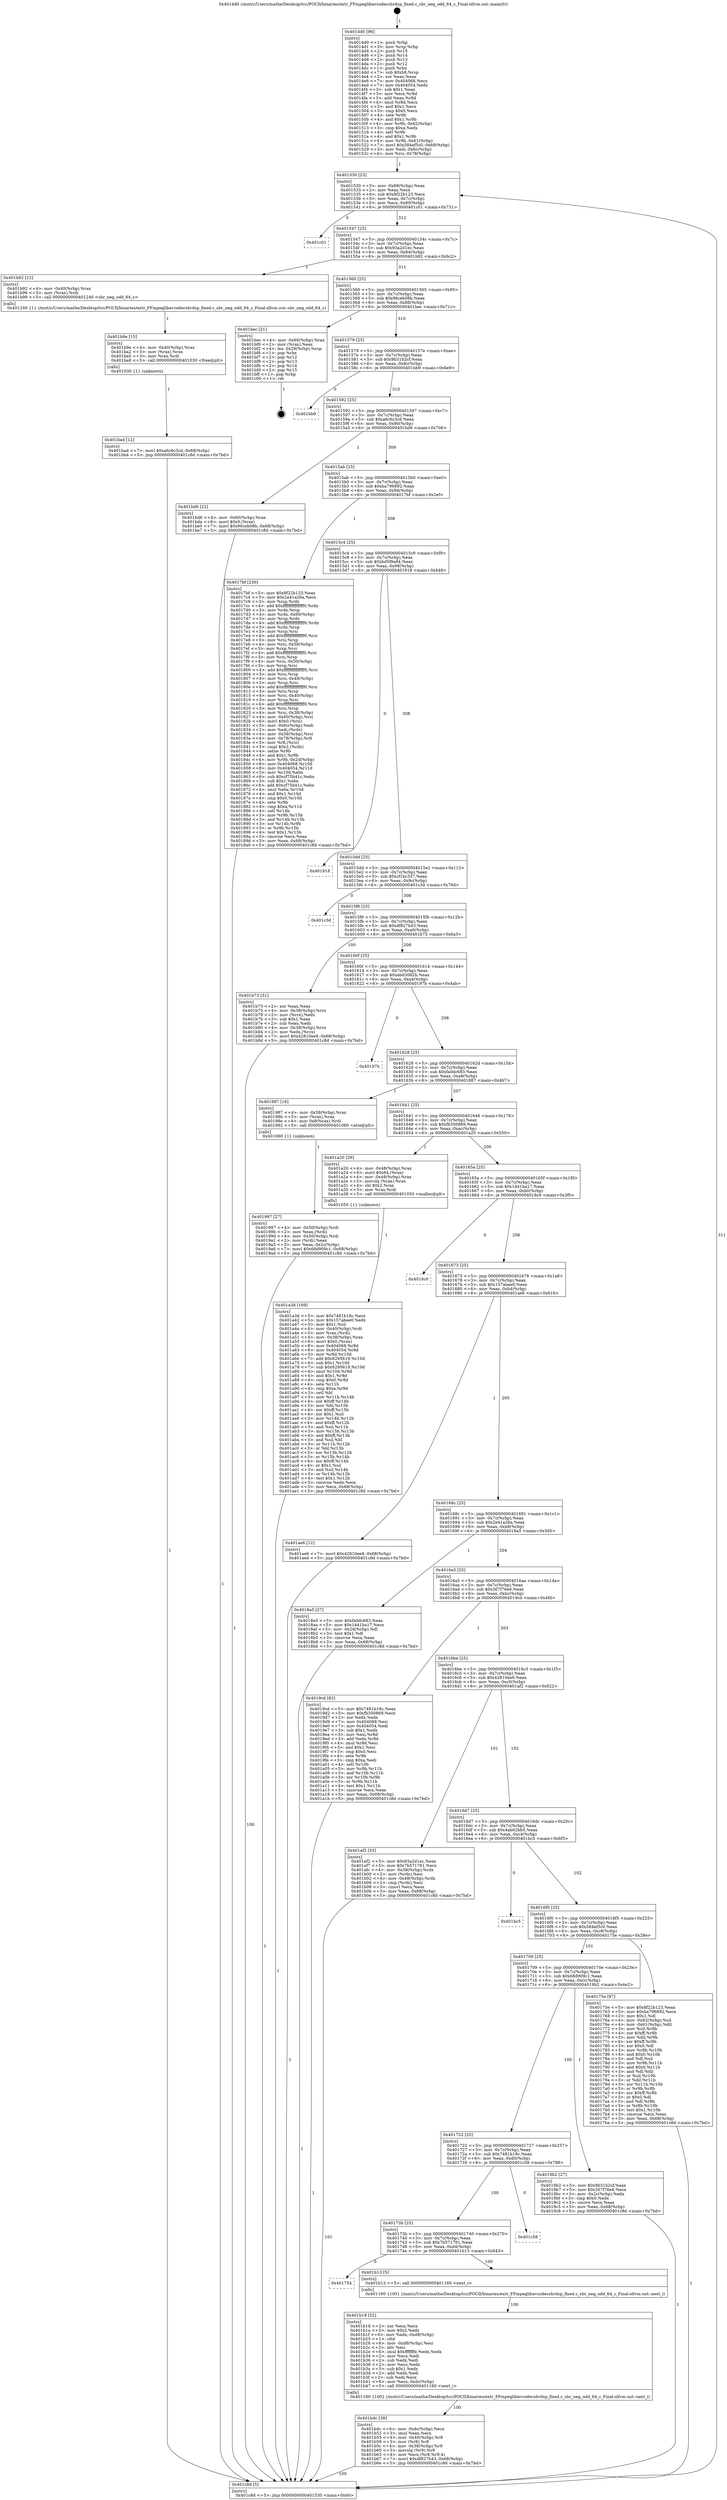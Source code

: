 digraph "0x4014d0" {
  label = "0x4014d0 (/mnt/c/Users/mathe/Desktop/tcc/POCII/binaries/extr_FFmpeglibavcodecsbrdsp_fixed.c_sbr_neg_odd_64_c_Final-ollvm.out::main(0))"
  labelloc = "t"
  node[shape=record]

  Entry [label="",width=0.3,height=0.3,shape=circle,fillcolor=black,style=filled]
  "0x401530" [label="{
     0x401530 [23]\l
     | [instrs]\l
     &nbsp;&nbsp;0x401530 \<+3\>: mov -0x68(%rbp),%eax\l
     &nbsp;&nbsp;0x401533 \<+2\>: mov %eax,%ecx\l
     &nbsp;&nbsp;0x401535 \<+6\>: sub $0x8f22b123,%ecx\l
     &nbsp;&nbsp;0x40153b \<+3\>: mov %eax,-0x7c(%rbp)\l
     &nbsp;&nbsp;0x40153e \<+3\>: mov %ecx,-0x80(%rbp)\l
     &nbsp;&nbsp;0x401541 \<+6\>: je 0000000000401c01 \<main+0x731\>\l
  }"]
  "0x401c01" [label="{
     0x401c01\l
  }", style=dashed]
  "0x401547" [label="{
     0x401547 [25]\l
     | [instrs]\l
     &nbsp;&nbsp;0x401547 \<+5\>: jmp 000000000040154c \<main+0x7c\>\l
     &nbsp;&nbsp;0x40154c \<+3\>: mov -0x7c(%rbp),%eax\l
     &nbsp;&nbsp;0x40154f \<+5\>: sub $0x93a2d1ec,%eax\l
     &nbsp;&nbsp;0x401554 \<+6\>: mov %eax,-0x84(%rbp)\l
     &nbsp;&nbsp;0x40155a \<+6\>: je 0000000000401b92 \<main+0x6c2\>\l
  }"]
  Exit [label="",width=0.3,height=0.3,shape=circle,fillcolor=black,style=filled,peripheries=2]
  "0x401b92" [label="{
     0x401b92 [12]\l
     | [instrs]\l
     &nbsp;&nbsp;0x401b92 \<+4\>: mov -0x40(%rbp),%rax\l
     &nbsp;&nbsp;0x401b96 \<+3\>: mov (%rax),%rdi\l
     &nbsp;&nbsp;0x401b99 \<+5\>: call 0000000000401240 \<sbr_neg_odd_64_c\>\l
     | [calls]\l
     &nbsp;&nbsp;0x401240 \{1\} (/mnt/c/Users/mathe/Desktop/tcc/POCII/binaries/extr_FFmpeglibavcodecsbrdsp_fixed.c_sbr_neg_odd_64_c_Final-ollvm.out::sbr_neg_odd_64_c)\l
  }"]
  "0x401560" [label="{
     0x401560 [25]\l
     | [instrs]\l
     &nbsp;&nbsp;0x401560 \<+5\>: jmp 0000000000401565 \<main+0x95\>\l
     &nbsp;&nbsp;0x401565 \<+3\>: mov -0x7c(%rbp),%eax\l
     &nbsp;&nbsp;0x401568 \<+5\>: sub $0x96ceb08b,%eax\l
     &nbsp;&nbsp;0x40156d \<+6\>: mov %eax,-0x88(%rbp)\l
     &nbsp;&nbsp;0x401573 \<+6\>: je 0000000000401bec \<main+0x71c\>\l
  }"]
  "0x401bad" [label="{
     0x401bad [12]\l
     | [instrs]\l
     &nbsp;&nbsp;0x401bad \<+7\>: movl $0xa6c6c3cd,-0x68(%rbp)\l
     &nbsp;&nbsp;0x401bb4 \<+5\>: jmp 0000000000401c8d \<main+0x7bd\>\l
  }"]
  "0x401bec" [label="{
     0x401bec [21]\l
     | [instrs]\l
     &nbsp;&nbsp;0x401bec \<+4\>: mov -0x60(%rbp),%rax\l
     &nbsp;&nbsp;0x401bf0 \<+2\>: mov (%rax),%eax\l
     &nbsp;&nbsp;0x401bf2 \<+4\>: lea -0x28(%rbp),%rsp\l
     &nbsp;&nbsp;0x401bf6 \<+1\>: pop %rbx\l
     &nbsp;&nbsp;0x401bf7 \<+2\>: pop %r12\l
     &nbsp;&nbsp;0x401bf9 \<+2\>: pop %r13\l
     &nbsp;&nbsp;0x401bfb \<+2\>: pop %r14\l
     &nbsp;&nbsp;0x401bfd \<+2\>: pop %r15\l
     &nbsp;&nbsp;0x401bff \<+1\>: pop %rbp\l
     &nbsp;&nbsp;0x401c00 \<+1\>: ret\l
  }"]
  "0x401579" [label="{
     0x401579 [25]\l
     | [instrs]\l
     &nbsp;&nbsp;0x401579 \<+5\>: jmp 000000000040157e \<main+0xae\>\l
     &nbsp;&nbsp;0x40157e \<+3\>: mov -0x7c(%rbp),%eax\l
     &nbsp;&nbsp;0x401581 \<+5\>: sub $0x9b31b2cf,%eax\l
     &nbsp;&nbsp;0x401586 \<+6\>: mov %eax,-0x8c(%rbp)\l
     &nbsp;&nbsp;0x40158c \<+6\>: je 0000000000401bb9 \<main+0x6e9\>\l
  }"]
  "0x401b9e" [label="{
     0x401b9e [15]\l
     | [instrs]\l
     &nbsp;&nbsp;0x401b9e \<+4\>: mov -0x40(%rbp),%rax\l
     &nbsp;&nbsp;0x401ba2 \<+3\>: mov (%rax),%rax\l
     &nbsp;&nbsp;0x401ba5 \<+3\>: mov %rax,%rdi\l
     &nbsp;&nbsp;0x401ba8 \<+5\>: call 0000000000401030 \<free@plt\>\l
     | [calls]\l
     &nbsp;&nbsp;0x401030 \{1\} (unknown)\l
  }"]
  "0x401bb9" [label="{
     0x401bb9\l
  }", style=dashed]
  "0x401592" [label="{
     0x401592 [25]\l
     | [instrs]\l
     &nbsp;&nbsp;0x401592 \<+5\>: jmp 0000000000401597 \<main+0xc7\>\l
     &nbsp;&nbsp;0x401597 \<+3\>: mov -0x7c(%rbp),%eax\l
     &nbsp;&nbsp;0x40159a \<+5\>: sub $0xa6c6c3cd,%eax\l
     &nbsp;&nbsp;0x40159f \<+6\>: mov %eax,-0x90(%rbp)\l
     &nbsp;&nbsp;0x4015a5 \<+6\>: je 0000000000401bd6 \<main+0x706\>\l
  }"]
  "0x401b4c" [label="{
     0x401b4c [39]\l
     | [instrs]\l
     &nbsp;&nbsp;0x401b4c \<+6\>: mov -0xdc(%rbp),%ecx\l
     &nbsp;&nbsp;0x401b52 \<+3\>: imul %eax,%ecx\l
     &nbsp;&nbsp;0x401b55 \<+4\>: mov -0x40(%rbp),%r8\l
     &nbsp;&nbsp;0x401b59 \<+3\>: mov (%r8),%r8\l
     &nbsp;&nbsp;0x401b5c \<+4\>: mov -0x38(%rbp),%r9\l
     &nbsp;&nbsp;0x401b60 \<+3\>: movslq (%r9),%r9\l
     &nbsp;&nbsp;0x401b63 \<+4\>: mov %ecx,(%r8,%r9,4)\l
     &nbsp;&nbsp;0x401b67 \<+7\>: movl $0xdf827b43,-0x68(%rbp)\l
     &nbsp;&nbsp;0x401b6e \<+5\>: jmp 0000000000401c8d \<main+0x7bd\>\l
  }"]
  "0x401bd6" [label="{
     0x401bd6 [22]\l
     | [instrs]\l
     &nbsp;&nbsp;0x401bd6 \<+4\>: mov -0x60(%rbp),%rax\l
     &nbsp;&nbsp;0x401bda \<+6\>: movl $0x0,(%rax)\l
     &nbsp;&nbsp;0x401be0 \<+7\>: movl $0x96ceb08b,-0x68(%rbp)\l
     &nbsp;&nbsp;0x401be7 \<+5\>: jmp 0000000000401c8d \<main+0x7bd\>\l
  }"]
  "0x4015ab" [label="{
     0x4015ab [25]\l
     | [instrs]\l
     &nbsp;&nbsp;0x4015ab \<+5\>: jmp 00000000004015b0 \<main+0xe0\>\l
     &nbsp;&nbsp;0x4015b0 \<+3\>: mov -0x7c(%rbp),%eax\l
     &nbsp;&nbsp;0x4015b3 \<+5\>: sub $0xba796892,%eax\l
     &nbsp;&nbsp;0x4015b8 \<+6\>: mov %eax,-0x94(%rbp)\l
     &nbsp;&nbsp;0x4015be \<+6\>: je 00000000004017bf \<main+0x2ef\>\l
  }"]
  "0x401b18" [label="{
     0x401b18 [52]\l
     | [instrs]\l
     &nbsp;&nbsp;0x401b18 \<+2\>: xor %ecx,%ecx\l
     &nbsp;&nbsp;0x401b1a \<+5\>: mov $0x2,%edx\l
     &nbsp;&nbsp;0x401b1f \<+6\>: mov %edx,-0xd8(%rbp)\l
     &nbsp;&nbsp;0x401b25 \<+1\>: cltd\l
     &nbsp;&nbsp;0x401b26 \<+6\>: mov -0xd8(%rbp),%esi\l
     &nbsp;&nbsp;0x401b2c \<+2\>: idiv %esi\l
     &nbsp;&nbsp;0x401b2e \<+6\>: imul $0xfffffffe,%edx,%edx\l
     &nbsp;&nbsp;0x401b34 \<+2\>: mov %ecx,%edi\l
     &nbsp;&nbsp;0x401b36 \<+2\>: sub %edx,%edi\l
     &nbsp;&nbsp;0x401b38 \<+2\>: mov %ecx,%edx\l
     &nbsp;&nbsp;0x401b3a \<+3\>: sub $0x1,%edx\l
     &nbsp;&nbsp;0x401b3d \<+2\>: add %edx,%edi\l
     &nbsp;&nbsp;0x401b3f \<+2\>: sub %edi,%ecx\l
     &nbsp;&nbsp;0x401b41 \<+6\>: mov %ecx,-0xdc(%rbp)\l
     &nbsp;&nbsp;0x401b47 \<+5\>: call 0000000000401160 \<next_i\>\l
     | [calls]\l
     &nbsp;&nbsp;0x401160 \{100\} (/mnt/c/Users/mathe/Desktop/tcc/POCII/binaries/extr_FFmpeglibavcodecsbrdsp_fixed.c_sbr_neg_odd_64_c_Final-ollvm.out::next_i)\l
  }"]
  "0x4017bf" [label="{
     0x4017bf [230]\l
     | [instrs]\l
     &nbsp;&nbsp;0x4017bf \<+5\>: mov $0x8f22b123,%eax\l
     &nbsp;&nbsp;0x4017c4 \<+5\>: mov $0x2e41a26a,%ecx\l
     &nbsp;&nbsp;0x4017c9 \<+3\>: mov %rsp,%rdx\l
     &nbsp;&nbsp;0x4017cc \<+4\>: add $0xfffffffffffffff0,%rdx\l
     &nbsp;&nbsp;0x4017d0 \<+3\>: mov %rdx,%rsp\l
     &nbsp;&nbsp;0x4017d3 \<+4\>: mov %rdx,-0x60(%rbp)\l
     &nbsp;&nbsp;0x4017d7 \<+3\>: mov %rsp,%rdx\l
     &nbsp;&nbsp;0x4017da \<+4\>: add $0xfffffffffffffff0,%rdx\l
     &nbsp;&nbsp;0x4017de \<+3\>: mov %rdx,%rsp\l
     &nbsp;&nbsp;0x4017e1 \<+3\>: mov %rsp,%rsi\l
     &nbsp;&nbsp;0x4017e4 \<+4\>: add $0xfffffffffffffff0,%rsi\l
     &nbsp;&nbsp;0x4017e8 \<+3\>: mov %rsi,%rsp\l
     &nbsp;&nbsp;0x4017eb \<+4\>: mov %rsi,-0x58(%rbp)\l
     &nbsp;&nbsp;0x4017ef \<+3\>: mov %rsp,%rsi\l
     &nbsp;&nbsp;0x4017f2 \<+4\>: add $0xfffffffffffffff0,%rsi\l
     &nbsp;&nbsp;0x4017f6 \<+3\>: mov %rsi,%rsp\l
     &nbsp;&nbsp;0x4017f9 \<+4\>: mov %rsi,-0x50(%rbp)\l
     &nbsp;&nbsp;0x4017fd \<+3\>: mov %rsp,%rsi\l
     &nbsp;&nbsp;0x401800 \<+4\>: add $0xfffffffffffffff0,%rsi\l
     &nbsp;&nbsp;0x401804 \<+3\>: mov %rsi,%rsp\l
     &nbsp;&nbsp;0x401807 \<+4\>: mov %rsi,-0x48(%rbp)\l
     &nbsp;&nbsp;0x40180b \<+3\>: mov %rsp,%rsi\l
     &nbsp;&nbsp;0x40180e \<+4\>: add $0xfffffffffffffff0,%rsi\l
     &nbsp;&nbsp;0x401812 \<+3\>: mov %rsi,%rsp\l
     &nbsp;&nbsp;0x401815 \<+4\>: mov %rsi,-0x40(%rbp)\l
     &nbsp;&nbsp;0x401819 \<+3\>: mov %rsp,%rsi\l
     &nbsp;&nbsp;0x40181c \<+4\>: add $0xfffffffffffffff0,%rsi\l
     &nbsp;&nbsp;0x401820 \<+3\>: mov %rsi,%rsp\l
     &nbsp;&nbsp;0x401823 \<+4\>: mov %rsi,-0x38(%rbp)\l
     &nbsp;&nbsp;0x401827 \<+4\>: mov -0x60(%rbp),%rsi\l
     &nbsp;&nbsp;0x40182b \<+6\>: movl $0x0,(%rsi)\l
     &nbsp;&nbsp;0x401831 \<+3\>: mov -0x6c(%rbp),%edi\l
     &nbsp;&nbsp;0x401834 \<+2\>: mov %edi,(%rdx)\l
     &nbsp;&nbsp;0x401836 \<+4\>: mov -0x58(%rbp),%rsi\l
     &nbsp;&nbsp;0x40183a \<+4\>: mov -0x78(%rbp),%r8\l
     &nbsp;&nbsp;0x40183e \<+3\>: mov %r8,(%rsi)\l
     &nbsp;&nbsp;0x401841 \<+3\>: cmpl $0x2,(%rdx)\l
     &nbsp;&nbsp;0x401844 \<+4\>: setne %r9b\l
     &nbsp;&nbsp;0x401848 \<+4\>: and $0x1,%r9b\l
     &nbsp;&nbsp;0x40184c \<+4\>: mov %r9b,-0x2d(%rbp)\l
     &nbsp;&nbsp;0x401850 \<+8\>: mov 0x404068,%r10d\l
     &nbsp;&nbsp;0x401858 \<+8\>: mov 0x404054,%r11d\l
     &nbsp;&nbsp;0x401860 \<+3\>: mov %r10d,%ebx\l
     &nbsp;&nbsp;0x401863 \<+6\>: sub $0xcf75b41c,%ebx\l
     &nbsp;&nbsp;0x401869 \<+3\>: sub $0x1,%ebx\l
     &nbsp;&nbsp;0x40186c \<+6\>: add $0xcf75b41c,%ebx\l
     &nbsp;&nbsp;0x401872 \<+4\>: imul %ebx,%r10d\l
     &nbsp;&nbsp;0x401876 \<+4\>: and $0x1,%r10d\l
     &nbsp;&nbsp;0x40187a \<+4\>: cmp $0x0,%r10d\l
     &nbsp;&nbsp;0x40187e \<+4\>: sete %r9b\l
     &nbsp;&nbsp;0x401882 \<+4\>: cmp $0xa,%r11d\l
     &nbsp;&nbsp;0x401886 \<+4\>: setl %r14b\l
     &nbsp;&nbsp;0x40188a \<+3\>: mov %r9b,%r15b\l
     &nbsp;&nbsp;0x40188d \<+3\>: and %r14b,%r15b\l
     &nbsp;&nbsp;0x401890 \<+3\>: xor %r14b,%r9b\l
     &nbsp;&nbsp;0x401893 \<+3\>: or %r9b,%r15b\l
     &nbsp;&nbsp;0x401896 \<+4\>: test $0x1,%r15b\l
     &nbsp;&nbsp;0x40189a \<+3\>: cmovne %ecx,%eax\l
     &nbsp;&nbsp;0x40189d \<+3\>: mov %eax,-0x68(%rbp)\l
     &nbsp;&nbsp;0x4018a0 \<+5\>: jmp 0000000000401c8d \<main+0x7bd\>\l
  }"]
  "0x4015c4" [label="{
     0x4015c4 [25]\l
     | [instrs]\l
     &nbsp;&nbsp;0x4015c4 \<+5\>: jmp 00000000004015c9 \<main+0xf9\>\l
     &nbsp;&nbsp;0x4015c9 \<+3\>: mov -0x7c(%rbp),%eax\l
     &nbsp;&nbsp;0x4015cc \<+5\>: sub $0xbd5f9a94,%eax\l
     &nbsp;&nbsp;0x4015d1 \<+6\>: mov %eax,-0x98(%rbp)\l
     &nbsp;&nbsp;0x4015d7 \<+6\>: je 0000000000401918 \<main+0x448\>\l
  }"]
  "0x401754" [label="{
     0x401754\l
  }", style=dashed]
  "0x401918" [label="{
     0x401918\l
  }", style=dashed]
  "0x4015dd" [label="{
     0x4015dd [25]\l
     | [instrs]\l
     &nbsp;&nbsp;0x4015dd \<+5\>: jmp 00000000004015e2 \<main+0x112\>\l
     &nbsp;&nbsp;0x4015e2 \<+3\>: mov -0x7c(%rbp),%eax\l
     &nbsp;&nbsp;0x4015e5 \<+5\>: sub $0xcf1bc337,%eax\l
     &nbsp;&nbsp;0x4015ea \<+6\>: mov %eax,-0x9c(%rbp)\l
     &nbsp;&nbsp;0x4015f0 \<+6\>: je 0000000000401c3d \<main+0x76d\>\l
  }"]
  "0x401b13" [label="{
     0x401b13 [5]\l
     | [instrs]\l
     &nbsp;&nbsp;0x401b13 \<+5\>: call 0000000000401160 \<next_i\>\l
     | [calls]\l
     &nbsp;&nbsp;0x401160 \{100\} (/mnt/c/Users/mathe/Desktop/tcc/POCII/binaries/extr_FFmpeglibavcodecsbrdsp_fixed.c_sbr_neg_odd_64_c_Final-ollvm.out::next_i)\l
  }"]
  "0x401c3d" [label="{
     0x401c3d\l
  }", style=dashed]
  "0x4015f6" [label="{
     0x4015f6 [25]\l
     | [instrs]\l
     &nbsp;&nbsp;0x4015f6 \<+5\>: jmp 00000000004015fb \<main+0x12b\>\l
     &nbsp;&nbsp;0x4015fb \<+3\>: mov -0x7c(%rbp),%eax\l
     &nbsp;&nbsp;0x4015fe \<+5\>: sub $0xdf827b43,%eax\l
     &nbsp;&nbsp;0x401603 \<+6\>: mov %eax,-0xa0(%rbp)\l
     &nbsp;&nbsp;0x401609 \<+6\>: je 0000000000401b73 \<main+0x6a3\>\l
  }"]
  "0x40173b" [label="{
     0x40173b [25]\l
     | [instrs]\l
     &nbsp;&nbsp;0x40173b \<+5\>: jmp 0000000000401740 \<main+0x270\>\l
     &nbsp;&nbsp;0x401740 \<+3\>: mov -0x7c(%rbp),%eax\l
     &nbsp;&nbsp;0x401743 \<+5\>: sub $0x7b571761,%eax\l
     &nbsp;&nbsp;0x401748 \<+6\>: mov %eax,-0xd4(%rbp)\l
     &nbsp;&nbsp;0x40174e \<+6\>: je 0000000000401b13 \<main+0x643\>\l
  }"]
  "0x401b73" [label="{
     0x401b73 [31]\l
     | [instrs]\l
     &nbsp;&nbsp;0x401b73 \<+2\>: xor %eax,%eax\l
     &nbsp;&nbsp;0x401b75 \<+4\>: mov -0x38(%rbp),%rcx\l
     &nbsp;&nbsp;0x401b79 \<+2\>: mov (%rcx),%edx\l
     &nbsp;&nbsp;0x401b7b \<+3\>: sub $0x1,%eax\l
     &nbsp;&nbsp;0x401b7e \<+2\>: sub %eax,%edx\l
     &nbsp;&nbsp;0x401b80 \<+4\>: mov -0x38(%rbp),%rcx\l
     &nbsp;&nbsp;0x401b84 \<+2\>: mov %edx,(%rcx)\l
     &nbsp;&nbsp;0x401b86 \<+7\>: movl $0x42810ee9,-0x68(%rbp)\l
     &nbsp;&nbsp;0x401b8d \<+5\>: jmp 0000000000401c8d \<main+0x7bd\>\l
  }"]
  "0x40160f" [label="{
     0x40160f [25]\l
     | [instrs]\l
     &nbsp;&nbsp;0x40160f \<+5\>: jmp 0000000000401614 \<main+0x144\>\l
     &nbsp;&nbsp;0x401614 \<+3\>: mov -0x7c(%rbp),%eax\l
     &nbsp;&nbsp;0x401617 \<+5\>: sub $0xebd3082b,%eax\l
     &nbsp;&nbsp;0x40161c \<+6\>: mov %eax,-0xa4(%rbp)\l
     &nbsp;&nbsp;0x401622 \<+6\>: je 000000000040197b \<main+0x4ab\>\l
  }"]
  "0x401c58" [label="{
     0x401c58\l
  }", style=dashed]
  "0x40197b" [label="{
     0x40197b\l
  }", style=dashed]
  "0x401628" [label="{
     0x401628 [25]\l
     | [instrs]\l
     &nbsp;&nbsp;0x401628 \<+5\>: jmp 000000000040162d \<main+0x15d\>\l
     &nbsp;&nbsp;0x40162d \<+3\>: mov -0x7c(%rbp),%eax\l
     &nbsp;&nbsp;0x401630 \<+5\>: sub $0xfa0dc683,%eax\l
     &nbsp;&nbsp;0x401635 \<+6\>: mov %eax,-0xa8(%rbp)\l
     &nbsp;&nbsp;0x40163b \<+6\>: je 0000000000401987 \<main+0x4b7\>\l
  }"]
  "0x401a3d" [label="{
     0x401a3d [169]\l
     | [instrs]\l
     &nbsp;&nbsp;0x401a3d \<+5\>: mov $0x7481b18c,%ecx\l
     &nbsp;&nbsp;0x401a42 \<+5\>: mov $0x157abae0,%edx\l
     &nbsp;&nbsp;0x401a47 \<+3\>: mov $0x1,%sil\l
     &nbsp;&nbsp;0x401a4a \<+4\>: mov -0x40(%rbp),%rdi\l
     &nbsp;&nbsp;0x401a4e \<+3\>: mov %rax,(%rdi)\l
     &nbsp;&nbsp;0x401a51 \<+4\>: mov -0x38(%rbp),%rax\l
     &nbsp;&nbsp;0x401a55 \<+6\>: movl $0x0,(%rax)\l
     &nbsp;&nbsp;0x401a5b \<+8\>: mov 0x404068,%r8d\l
     &nbsp;&nbsp;0x401a63 \<+8\>: mov 0x404054,%r9d\l
     &nbsp;&nbsp;0x401a6b \<+3\>: mov %r8d,%r10d\l
     &nbsp;&nbsp;0x401a6e \<+7\>: add $0x6295619,%r10d\l
     &nbsp;&nbsp;0x401a75 \<+4\>: sub $0x1,%r10d\l
     &nbsp;&nbsp;0x401a79 \<+7\>: sub $0x6295619,%r10d\l
     &nbsp;&nbsp;0x401a80 \<+4\>: imul %r10d,%r8d\l
     &nbsp;&nbsp;0x401a84 \<+4\>: and $0x1,%r8d\l
     &nbsp;&nbsp;0x401a88 \<+4\>: cmp $0x0,%r8d\l
     &nbsp;&nbsp;0x401a8c \<+4\>: sete %r11b\l
     &nbsp;&nbsp;0x401a90 \<+4\>: cmp $0xa,%r9d\l
     &nbsp;&nbsp;0x401a94 \<+3\>: setl %bl\l
     &nbsp;&nbsp;0x401a97 \<+3\>: mov %r11b,%r14b\l
     &nbsp;&nbsp;0x401a9a \<+4\>: xor $0xff,%r14b\l
     &nbsp;&nbsp;0x401a9e \<+3\>: mov %bl,%r15b\l
     &nbsp;&nbsp;0x401aa1 \<+4\>: xor $0xff,%r15b\l
     &nbsp;&nbsp;0x401aa5 \<+4\>: xor $0x1,%sil\l
     &nbsp;&nbsp;0x401aa9 \<+3\>: mov %r14b,%r12b\l
     &nbsp;&nbsp;0x401aac \<+4\>: and $0xff,%r12b\l
     &nbsp;&nbsp;0x401ab0 \<+3\>: and %sil,%r11b\l
     &nbsp;&nbsp;0x401ab3 \<+3\>: mov %r15b,%r13b\l
     &nbsp;&nbsp;0x401ab6 \<+4\>: and $0xff,%r13b\l
     &nbsp;&nbsp;0x401aba \<+3\>: and %sil,%bl\l
     &nbsp;&nbsp;0x401abd \<+3\>: or %r11b,%r12b\l
     &nbsp;&nbsp;0x401ac0 \<+3\>: or %bl,%r13b\l
     &nbsp;&nbsp;0x401ac3 \<+3\>: xor %r13b,%r12b\l
     &nbsp;&nbsp;0x401ac6 \<+3\>: or %r15b,%r14b\l
     &nbsp;&nbsp;0x401ac9 \<+4\>: xor $0xff,%r14b\l
     &nbsp;&nbsp;0x401acd \<+4\>: or $0x1,%sil\l
     &nbsp;&nbsp;0x401ad1 \<+3\>: and %sil,%r14b\l
     &nbsp;&nbsp;0x401ad4 \<+3\>: or %r14b,%r12b\l
     &nbsp;&nbsp;0x401ad7 \<+4\>: test $0x1,%r12b\l
     &nbsp;&nbsp;0x401adb \<+3\>: cmovne %edx,%ecx\l
     &nbsp;&nbsp;0x401ade \<+3\>: mov %ecx,-0x68(%rbp)\l
     &nbsp;&nbsp;0x401ae1 \<+5\>: jmp 0000000000401c8d \<main+0x7bd\>\l
  }"]
  "0x401987" [label="{
     0x401987 [16]\l
     | [instrs]\l
     &nbsp;&nbsp;0x401987 \<+4\>: mov -0x58(%rbp),%rax\l
     &nbsp;&nbsp;0x40198b \<+3\>: mov (%rax),%rax\l
     &nbsp;&nbsp;0x40198e \<+4\>: mov 0x8(%rax),%rdi\l
     &nbsp;&nbsp;0x401992 \<+5\>: call 0000000000401060 \<atoi@plt\>\l
     | [calls]\l
     &nbsp;&nbsp;0x401060 \{1\} (unknown)\l
  }"]
  "0x401641" [label="{
     0x401641 [25]\l
     | [instrs]\l
     &nbsp;&nbsp;0x401641 \<+5\>: jmp 0000000000401646 \<main+0x176\>\l
     &nbsp;&nbsp;0x401646 \<+3\>: mov -0x7c(%rbp),%eax\l
     &nbsp;&nbsp;0x401649 \<+5\>: sub $0xfb350869,%eax\l
     &nbsp;&nbsp;0x40164e \<+6\>: mov %eax,-0xac(%rbp)\l
     &nbsp;&nbsp;0x401654 \<+6\>: je 0000000000401a20 \<main+0x550\>\l
  }"]
  "0x401722" [label="{
     0x401722 [25]\l
     | [instrs]\l
     &nbsp;&nbsp;0x401722 \<+5\>: jmp 0000000000401727 \<main+0x257\>\l
     &nbsp;&nbsp;0x401727 \<+3\>: mov -0x7c(%rbp),%eax\l
     &nbsp;&nbsp;0x40172a \<+5\>: sub $0x7481b18c,%eax\l
     &nbsp;&nbsp;0x40172f \<+6\>: mov %eax,-0xd0(%rbp)\l
     &nbsp;&nbsp;0x401735 \<+6\>: je 0000000000401c58 \<main+0x788\>\l
  }"]
  "0x401a20" [label="{
     0x401a20 [29]\l
     | [instrs]\l
     &nbsp;&nbsp;0x401a20 \<+4\>: mov -0x48(%rbp),%rax\l
     &nbsp;&nbsp;0x401a24 \<+6\>: movl $0x64,(%rax)\l
     &nbsp;&nbsp;0x401a2a \<+4\>: mov -0x48(%rbp),%rax\l
     &nbsp;&nbsp;0x401a2e \<+3\>: movslq (%rax),%rax\l
     &nbsp;&nbsp;0x401a31 \<+4\>: shl $0x2,%rax\l
     &nbsp;&nbsp;0x401a35 \<+3\>: mov %rax,%rdi\l
     &nbsp;&nbsp;0x401a38 \<+5\>: call 0000000000401050 \<malloc@plt\>\l
     | [calls]\l
     &nbsp;&nbsp;0x401050 \{1\} (unknown)\l
  }"]
  "0x40165a" [label="{
     0x40165a [25]\l
     | [instrs]\l
     &nbsp;&nbsp;0x40165a \<+5\>: jmp 000000000040165f \<main+0x18f\>\l
     &nbsp;&nbsp;0x40165f \<+3\>: mov -0x7c(%rbp),%eax\l
     &nbsp;&nbsp;0x401662 \<+5\>: sub $0x1441ba17,%eax\l
     &nbsp;&nbsp;0x401667 \<+6\>: mov %eax,-0xb0(%rbp)\l
     &nbsp;&nbsp;0x40166d \<+6\>: je 00000000004018c0 \<main+0x3f0\>\l
  }"]
  "0x4019b2" [label="{
     0x4019b2 [27]\l
     | [instrs]\l
     &nbsp;&nbsp;0x4019b2 \<+5\>: mov $0x9b31b2cf,%eax\l
     &nbsp;&nbsp;0x4019b7 \<+5\>: mov $0x307f76e6,%ecx\l
     &nbsp;&nbsp;0x4019bc \<+3\>: mov -0x2c(%rbp),%edx\l
     &nbsp;&nbsp;0x4019bf \<+3\>: cmp $0x0,%edx\l
     &nbsp;&nbsp;0x4019c2 \<+3\>: cmove %ecx,%eax\l
     &nbsp;&nbsp;0x4019c5 \<+3\>: mov %eax,-0x68(%rbp)\l
     &nbsp;&nbsp;0x4019c8 \<+5\>: jmp 0000000000401c8d \<main+0x7bd\>\l
  }"]
  "0x4018c0" [label="{
     0x4018c0\l
  }", style=dashed]
  "0x401673" [label="{
     0x401673 [25]\l
     | [instrs]\l
     &nbsp;&nbsp;0x401673 \<+5\>: jmp 0000000000401678 \<main+0x1a8\>\l
     &nbsp;&nbsp;0x401678 \<+3\>: mov -0x7c(%rbp),%eax\l
     &nbsp;&nbsp;0x40167b \<+5\>: sub $0x157abae0,%eax\l
     &nbsp;&nbsp;0x401680 \<+6\>: mov %eax,-0xb4(%rbp)\l
     &nbsp;&nbsp;0x401686 \<+6\>: je 0000000000401ae6 \<main+0x616\>\l
  }"]
  "0x401997" [label="{
     0x401997 [27]\l
     | [instrs]\l
     &nbsp;&nbsp;0x401997 \<+4\>: mov -0x50(%rbp),%rdi\l
     &nbsp;&nbsp;0x40199b \<+2\>: mov %eax,(%rdi)\l
     &nbsp;&nbsp;0x40199d \<+4\>: mov -0x50(%rbp),%rdi\l
     &nbsp;&nbsp;0x4019a1 \<+2\>: mov (%rdi),%eax\l
     &nbsp;&nbsp;0x4019a3 \<+3\>: mov %eax,-0x2c(%rbp)\l
     &nbsp;&nbsp;0x4019a6 \<+7\>: movl $0x68d909c1,-0x68(%rbp)\l
     &nbsp;&nbsp;0x4019ad \<+5\>: jmp 0000000000401c8d \<main+0x7bd\>\l
  }"]
  "0x401ae6" [label="{
     0x401ae6 [12]\l
     | [instrs]\l
     &nbsp;&nbsp;0x401ae6 \<+7\>: movl $0x42810ee9,-0x68(%rbp)\l
     &nbsp;&nbsp;0x401aed \<+5\>: jmp 0000000000401c8d \<main+0x7bd\>\l
  }"]
  "0x40168c" [label="{
     0x40168c [25]\l
     | [instrs]\l
     &nbsp;&nbsp;0x40168c \<+5\>: jmp 0000000000401691 \<main+0x1c1\>\l
     &nbsp;&nbsp;0x401691 \<+3\>: mov -0x7c(%rbp),%eax\l
     &nbsp;&nbsp;0x401694 \<+5\>: sub $0x2e41a26a,%eax\l
     &nbsp;&nbsp;0x401699 \<+6\>: mov %eax,-0xb8(%rbp)\l
     &nbsp;&nbsp;0x40169f \<+6\>: je 00000000004018a5 \<main+0x3d5\>\l
  }"]
  "0x4014d0" [label="{
     0x4014d0 [96]\l
     | [instrs]\l
     &nbsp;&nbsp;0x4014d0 \<+1\>: push %rbp\l
     &nbsp;&nbsp;0x4014d1 \<+3\>: mov %rsp,%rbp\l
     &nbsp;&nbsp;0x4014d4 \<+2\>: push %r15\l
     &nbsp;&nbsp;0x4014d6 \<+2\>: push %r14\l
     &nbsp;&nbsp;0x4014d8 \<+2\>: push %r13\l
     &nbsp;&nbsp;0x4014da \<+2\>: push %r12\l
     &nbsp;&nbsp;0x4014dc \<+1\>: push %rbx\l
     &nbsp;&nbsp;0x4014dd \<+7\>: sub $0xb8,%rsp\l
     &nbsp;&nbsp;0x4014e4 \<+2\>: xor %eax,%eax\l
     &nbsp;&nbsp;0x4014e6 \<+7\>: mov 0x404068,%ecx\l
     &nbsp;&nbsp;0x4014ed \<+7\>: mov 0x404054,%edx\l
     &nbsp;&nbsp;0x4014f4 \<+3\>: sub $0x1,%eax\l
     &nbsp;&nbsp;0x4014f7 \<+3\>: mov %ecx,%r8d\l
     &nbsp;&nbsp;0x4014fa \<+3\>: add %eax,%r8d\l
     &nbsp;&nbsp;0x4014fd \<+4\>: imul %r8d,%ecx\l
     &nbsp;&nbsp;0x401501 \<+3\>: and $0x1,%ecx\l
     &nbsp;&nbsp;0x401504 \<+3\>: cmp $0x0,%ecx\l
     &nbsp;&nbsp;0x401507 \<+4\>: sete %r9b\l
     &nbsp;&nbsp;0x40150b \<+4\>: and $0x1,%r9b\l
     &nbsp;&nbsp;0x40150f \<+4\>: mov %r9b,-0x62(%rbp)\l
     &nbsp;&nbsp;0x401513 \<+3\>: cmp $0xa,%edx\l
     &nbsp;&nbsp;0x401516 \<+4\>: setl %r9b\l
     &nbsp;&nbsp;0x40151a \<+4\>: and $0x1,%r9b\l
     &nbsp;&nbsp;0x40151e \<+4\>: mov %r9b,-0x61(%rbp)\l
     &nbsp;&nbsp;0x401522 \<+7\>: movl $0x584ef5c0,-0x68(%rbp)\l
     &nbsp;&nbsp;0x401529 \<+3\>: mov %edi,-0x6c(%rbp)\l
     &nbsp;&nbsp;0x40152c \<+4\>: mov %rsi,-0x78(%rbp)\l
  }"]
  "0x4018a5" [label="{
     0x4018a5 [27]\l
     | [instrs]\l
     &nbsp;&nbsp;0x4018a5 \<+5\>: mov $0xfa0dc683,%eax\l
     &nbsp;&nbsp;0x4018aa \<+5\>: mov $0x1441ba17,%ecx\l
     &nbsp;&nbsp;0x4018af \<+3\>: mov -0x2d(%rbp),%dl\l
     &nbsp;&nbsp;0x4018b2 \<+3\>: test $0x1,%dl\l
     &nbsp;&nbsp;0x4018b5 \<+3\>: cmovne %ecx,%eax\l
     &nbsp;&nbsp;0x4018b8 \<+3\>: mov %eax,-0x68(%rbp)\l
     &nbsp;&nbsp;0x4018bb \<+5\>: jmp 0000000000401c8d \<main+0x7bd\>\l
  }"]
  "0x4016a5" [label="{
     0x4016a5 [25]\l
     | [instrs]\l
     &nbsp;&nbsp;0x4016a5 \<+5\>: jmp 00000000004016aa \<main+0x1da\>\l
     &nbsp;&nbsp;0x4016aa \<+3\>: mov -0x7c(%rbp),%eax\l
     &nbsp;&nbsp;0x4016ad \<+5\>: sub $0x307f76e6,%eax\l
     &nbsp;&nbsp;0x4016b2 \<+6\>: mov %eax,-0xbc(%rbp)\l
     &nbsp;&nbsp;0x4016b8 \<+6\>: je 00000000004019cd \<main+0x4fd\>\l
  }"]
  "0x401c8d" [label="{
     0x401c8d [5]\l
     | [instrs]\l
     &nbsp;&nbsp;0x401c8d \<+5\>: jmp 0000000000401530 \<main+0x60\>\l
  }"]
  "0x4019cd" [label="{
     0x4019cd [83]\l
     | [instrs]\l
     &nbsp;&nbsp;0x4019cd \<+5\>: mov $0x7481b18c,%eax\l
     &nbsp;&nbsp;0x4019d2 \<+5\>: mov $0xfb350869,%ecx\l
     &nbsp;&nbsp;0x4019d7 \<+2\>: xor %edx,%edx\l
     &nbsp;&nbsp;0x4019d9 \<+7\>: mov 0x404068,%esi\l
     &nbsp;&nbsp;0x4019e0 \<+7\>: mov 0x404054,%edi\l
     &nbsp;&nbsp;0x4019e7 \<+3\>: sub $0x1,%edx\l
     &nbsp;&nbsp;0x4019ea \<+3\>: mov %esi,%r8d\l
     &nbsp;&nbsp;0x4019ed \<+3\>: add %edx,%r8d\l
     &nbsp;&nbsp;0x4019f0 \<+4\>: imul %r8d,%esi\l
     &nbsp;&nbsp;0x4019f4 \<+3\>: and $0x1,%esi\l
     &nbsp;&nbsp;0x4019f7 \<+3\>: cmp $0x0,%esi\l
     &nbsp;&nbsp;0x4019fa \<+4\>: sete %r9b\l
     &nbsp;&nbsp;0x4019fe \<+3\>: cmp $0xa,%edi\l
     &nbsp;&nbsp;0x401a01 \<+4\>: setl %r10b\l
     &nbsp;&nbsp;0x401a05 \<+3\>: mov %r9b,%r11b\l
     &nbsp;&nbsp;0x401a08 \<+3\>: and %r10b,%r11b\l
     &nbsp;&nbsp;0x401a0b \<+3\>: xor %r10b,%r9b\l
     &nbsp;&nbsp;0x401a0e \<+3\>: or %r9b,%r11b\l
     &nbsp;&nbsp;0x401a11 \<+4\>: test $0x1,%r11b\l
     &nbsp;&nbsp;0x401a15 \<+3\>: cmovne %ecx,%eax\l
     &nbsp;&nbsp;0x401a18 \<+3\>: mov %eax,-0x68(%rbp)\l
     &nbsp;&nbsp;0x401a1b \<+5\>: jmp 0000000000401c8d \<main+0x7bd\>\l
  }"]
  "0x4016be" [label="{
     0x4016be [25]\l
     | [instrs]\l
     &nbsp;&nbsp;0x4016be \<+5\>: jmp 00000000004016c3 \<main+0x1f3\>\l
     &nbsp;&nbsp;0x4016c3 \<+3\>: mov -0x7c(%rbp),%eax\l
     &nbsp;&nbsp;0x4016c6 \<+5\>: sub $0x42810ee9,%eax\l
     &nbsp;&nbsp;0x4016cb \<+6\>: mov %eax,-0xc0(%rbp)\l
     &nbsp;&nbsp;0x4016d1 \<+6\>: je 0000000000401af2 \<main+0x622\>\l
  }"]
  "0x401709" [label="{
     0x401709 [25]\l
     | [instrs]\l
     &nbsp;&nbsp;0x401709 \<+5\>: jmp 000000000040170e \<main+0x23e\>\l
     &nbsp;&nbsp;0x40170e \<+3\>: mov -0x7c(%rbp),%eax\l
     &nbsp;&nbsp;0x401711 \<+5\>: sub $0x68d909c1,%eax\l
     &nbsp;&nbsp;0x401716 \<+6\>: mov %eax,-0xcc(%rbp)\l
     &nbsp;&nbsp;0x40171c \<+6\>: je 00000000004019b2 \<main+0x4e2\>\l
  }"]
  "0x401af2" [label="{
     0x401af2 [33]\l
     | [instrs]\l
     &nbsp;&nbsp;0x401af2 \<+5\>: mov $0x93a2d1ec,%eax\l
     &nbsp;&nbsp;0x401af7 \<+5\>: mov $0x7b571761,%ecx\l
     &nbsp;&nbsp;0x401afc \<+4\>: mov -0x38(%rbp),%rdx\l
     &nbsp;&nbsp;0x401b00 \<+2\>: mov (%rdx),%esi\l
     &nbsp;&nbsp;0x401b02 \<+4\>: mov -0x48(%rbp),%rdx\l
     &nbsp;&nbsp;0x401b06 \<+2\>: cmp (%rdx),%esi\l
     &nbsp;&nbsp;0x401b08 \<+3\>: cmovl %ecx,%eax\l
     &nbsp;&nbsp;0x401b0b \<+3\>: mov %eax,-0x68(%rbp)\l
     &nbsp;&nbsp;0x401b0e \<+5\>: jmp 0000000000401c8d \<main+0x7bd\>\l
  }"]
  "0x4016d7" [label="{
     0x4016d7 [25]\l
     | [instrs]\l
     &nbsp;&nbsp;0x4016d7 \<+5\>: jmp 00000000004016dc \<main+0x20c\>\l
     &nbsp;&nbsp;0x4016dc \<+3\>: mov -0x7c(%rbp),%eax\l
     &nbsp;&nbsp;0x4016df \<+5\>: sub $0x4ab62bb5,%eax\l
     &nbsp;&nbsp;0x4016e4 \<+6\>: mov %eax,-0xc4(%rbp)\l
     &nbsp;&nbsp;0x4016ea \<+6\>: je 0000000000401bc5 \<main+0x6f5\>\l
  }"]
  "0x40175e" [label="{
     0x40175e [97]\l
     | [instrs]\l
     &nbsp;&nbsp;0x40175e \<+5\>: mov $0x8f22b123,%eax\l
     &nbsp;&nbsp;0x401763 \<+5\>: mov $0xba796892,%ecx\l
     &nbsp;&nbsp;0x401768 \<+2\>: mov $0x1,%dl\l
     &nbsp;&nbsp;0x40176a \<+4\>: mov -0x62(%rbp),%sil\l
     &nbsp;&nbsp;0x40176e \<+4\>: mov -0x61(%rbp),%dil\l
     &nbsp;&nbsp;0x401772 \<+3\>: mov %sil,%r8b\l
     &nbsp;&nbsp;0x401775 \<+4\>: xor $0xff,%r8b\l
     &nbsp;&nbsp;0x401779 \<+3\>: mov %dil,%r9b\l
     &nbsp;&nbsp;0x40177c \<+4\>: xor $0xff,%r9b\l
     &nbsp;&nbsp;0x401780 \<+3\>: xor $0x0,%dl\l
     &nbsp;&nbsp;0x401783 \<+3\>: mov %r8b,%r10b\l
     &nbsp;&nbsp;0x401786 \<+4\>: and $0x0,%r10b\l
     &nbsp;&nbsp;0x40178a \<+3\>: and %dl,%sil\l
     &nbsp;&nbsp;0x40178d \<+3\>: mov %r9b,%r11b\l
     &nbsp;&nbsp;0x401790 \<+4\>: and $0x0,%r11b\l
     &nbsp;&nbsp;0x401794 \<+3\>: and %dl,%dil\l
     &nbsp;&nbsp;0x401797 \<+3\>: or %sil,%r10b\l
     &nbsp;&nbsp;0x40179a \<+3\>: or %dil,%r11b\l
     &nbsp;&nbsp;0x40179d \<+3\>: xor %r11b,%r10b\l
     &nbsp;&nbsp;0x4017a0 \<+3\>: or %r9b,%r8b\l
     &nbsp;&nbsp;0x4017a3 \<+4\>: xor $0xff,%r8b\l
     &nbsp;&nbsp;0x4017a7 \<+3\>: or $0x0,%dl\l
     &nbsp;&nbsp;0x4017aa \<+3\>: and %dl,%r8b\l
     &nbsp;&nbsp;0x4017ad \<+3\>: or %r8b,%r10b\l
     &nbsp;&nbsp;0x4017b0 \<+4\>: test $0x1,%r10b\l
     &nbsp;&nbsp;0x4017b4 \<+3\>: cmovne %ecx,%eax\l
     &nbsp;&nbsp;0x4017b7 \<+3\>: mov %eax,-0x68(%rbp)\l
     &nbsp;&nbsp;0x4017ba \<+5\>: jmp 0000000000401c8d \<main+0x7bd\>\l
  }"]
  "0x401bc5" [label="{
     0x401bc5\l
  }", style=dashed]
  "0x4016f0" [label="{
     0x4016f0 [25]\l
     | [instrs]\l
     &nbsp;&nbsp;0x4016f0 \<+5\>: jmp 00000000004016f5 \<main+0x225\>\l
     &nbsp;&nbsp;0x4016f5 \<+3\>: mov -0x7c(%rbp),%eax\l
     &nbsp;&nbsp;0x4016f8 \<+5\>: sub $0x584ef5c0,%eax\l
     &nbsp;&nbsp;0x4016fd \<+6\>: mov %eax,-0xc8(%rbp)\l
     &nbsp;&nbsp;0x401703 \<+6\>: je 000000000040175e \<main+0x28e\>\l
  }"]
  Entry -> "0x4014d0" [label=" 1"]
  "0x401530" -> "0x401c01" [label=" 0"]
  "0x401530" -> "0x401547" [label=" 312"]
  "0x401bec" -> Exit [label=" 1"]
  "0x401547" -> "0x401b92" [label=" 1"]
  "0x401547" -> "0x401560" [label=" 311"]
  "0x401bd6" -> "0x401c8d" [label=" 1"]
  "0x401560" -> "0x401bec" [label=" 1"]
  "0x401560" -> "0x401579" [label=" 310"]
  "0x401bad" -> "0x401c8d" [label=" 1"]
  "0x401579" -> "0x401bb9" [label=" 0"]
  "0x401579" -> "0x401592" [label=" 310"]
  "0x401b9e" -> "0x401bad" [label=" 1"]
  "0x401592" -> "0x401bd6" [label=" 1"]
  "0x401592" -> "0x4015ab" [label=" 309"]
  "0x401b92" -> "0x401b9e" [label=" 1"]
  "0x4015ab" -> "0x4017bf" [label=" 1"]
  "0x4015ab" -> "0x4015c4" [label=" 308"]
  "0x401b73" -> "0x401c8d" [label=" 100"]
  "0x4015c4" -> "0x401918" [label=" 0"]
  "0x4015c4" -> "0x4015dd" [label=" 308"]
  "0x401b4c" -> "0x401c8d" [label=" 100"]
  "0x4015dd" -> "0x401c3d" [label=" 0"]
  "0x4015dd" -> "0x4015f6" [label=" 308"]
  "0x401b18" -> "0x401b4c" [label=" 100"]
  "0x4015f6" -> "0x401b73" [label=" 100"]
  "0x4015f6" -> "0x40160f" [label=" 208"]
  "0x40173b" -> "0x401754" [label=" 0"]
  "0x40160f" -> "0x40197b" [label=" 0"]
  "0x40160f" -> "0x401628" [label=" 208"]
  "0x40173b" -> "0x401b13" [label=" 100"]
  "0x401628" -> "0x401987" [label=" 1"]
  "0x401628" -> "0x401641" [label=" 207"]
  "0x401722" -> "0x40173b" [label=" 100"]
  "0x401641" -> "0x401a20" [label=" 1"]
  "0x401641" -> "0x40165a" [label=" 206"]
  "0x401722" -> "0x401c58" [label=" 0"]
  "0x40165a" -> "0x4018c0" [label=" 0"]
  "0x40165a" -> "0x401673" [label=" 206"]
  "0x401b13" -> "0x401b18" [label=" 100"]
  "0x401673" -> "0x401ae6" [label=" 1"]
  "0x401673" -> "0x40168c" [label=" 205"]
  "0x401ae6" -> "0x401c8d" [label=" 1"]
  "0x40168c" -> "0x4018a5" [label=" 1"]
  "0x40168c" -> "0x4016a5" [label=" 204"]
  "0x401a3d" -> "0x401c8d" [label=" 1"]
  "0x4016a5" -> "0x4019cd" [label=" 1"]
  "0x4016a5" -> "0x4016be" [label=" 203"]
  "0x401a20" -> "0x401a3d" [label=" 1"]
  "0x4016be" -> "0x401af2" [label=" 101"]
  "0x4016be" -> "0x4016d7" [label=" 102"]
  "0x4019cd" -> "0x401c8d" [label=" 1"]
  "0x4016d7" -> "0x401bc5" [label=" 0"]
  "0x4016d7" -> "0x4016f0" [label=" 102"]
  "0x4019b2" -> "0x401c8d" [label=" 1"]
  "0x4016f0" -> "0x40175e" [label=" 1"]
  "0x4016f0" -> "0x401709" [label=" 101"]
  "0x40175e" -> "0x401c8d" [label=" 1"]
  "0x4014d0" -> "0x401530" [label=" 1"]
  "0x401c8d" -> "0x401530" [label=" 311"]
  "0x4017bf" -> "0x401c8d" [label=" 1"]
  "0x4018a5" -> "0x401c8d" [label=" 1"]
  "0x401987" -> "0x401997" [label=" 1"]
  "0x401997" -> "0x401c8d" [label=" 1"]
  "0x401af2" -> "0x401c8d" [label=" 101"]
  "0x401709" -> "0x4019b2" [label=" 1"]
  "0x401709" -> "0x401722" [label=" 100"]
}
